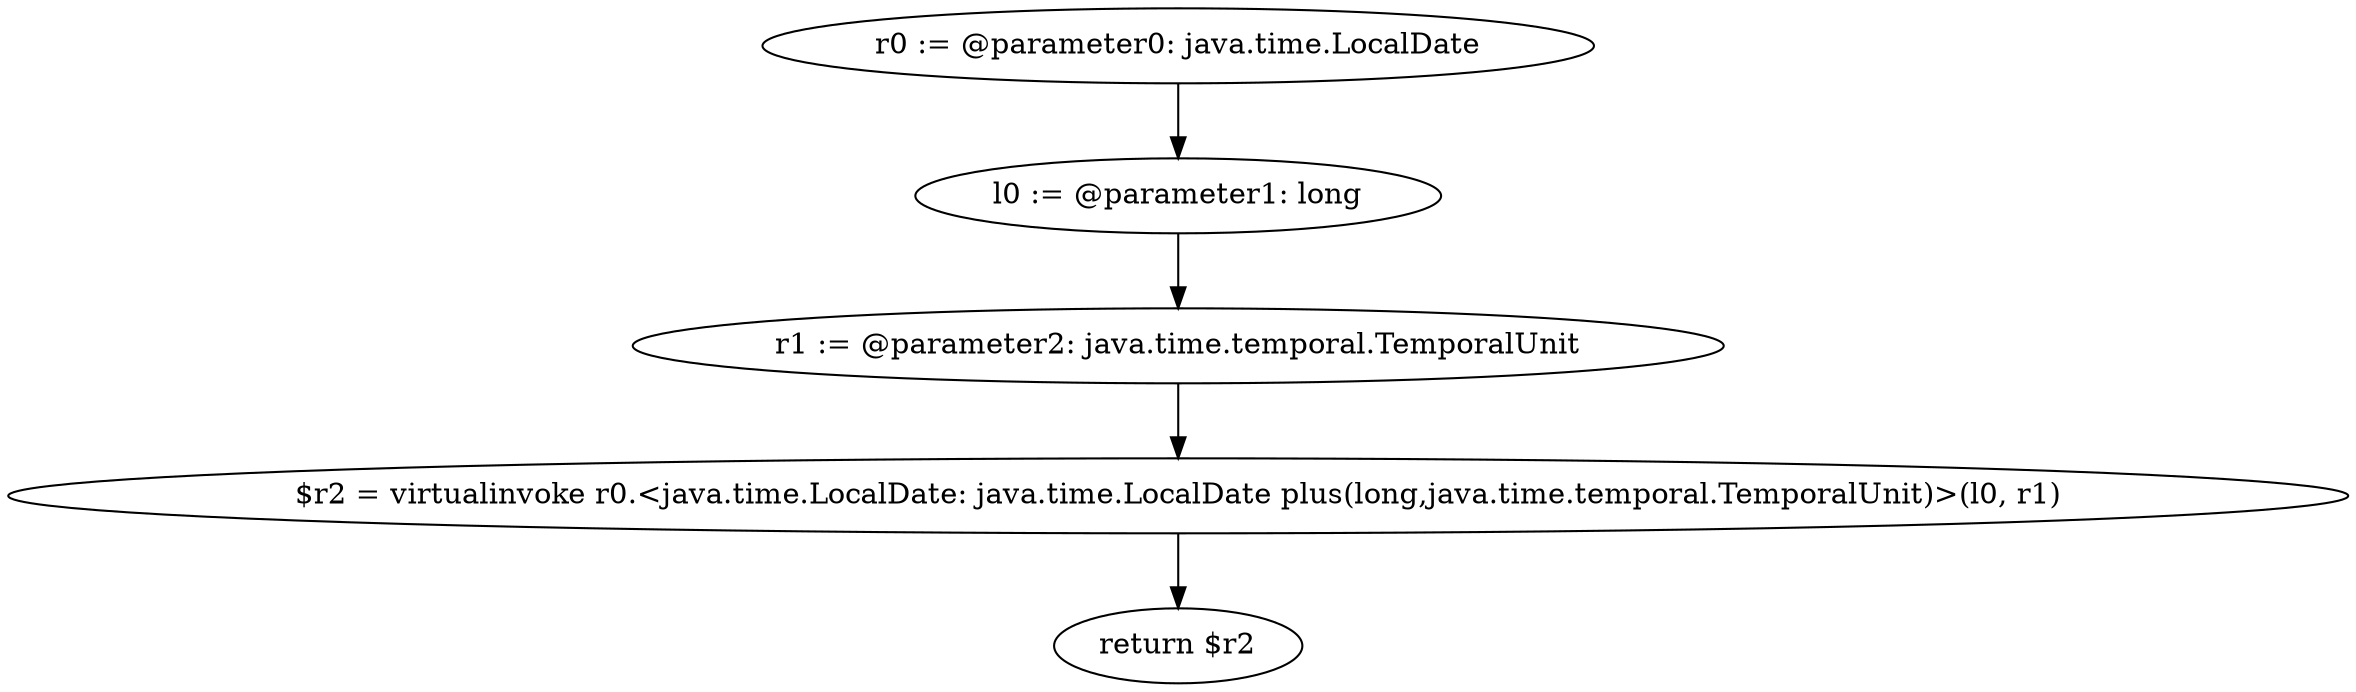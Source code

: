 digraph "unitGraph" {
    "r0 := @parameter0: java.time.LocalDate"
    "l0 := @parameter1: long"
    "r1 := @parameter2: java.time.temporal.TemporalUnit"
    "$r2 = virtualinvoke r0.<java.time.LocalDate: java.time.LocalDate plus(long,java.time.temporal.TemporalUnit)>(l0, r1)"
    "return $r2"
    "r0 := @parameter0: java.time.LocalDate"->"l0 := @parameter1: long";
    "l0 := @parameter1: long"->"r1 := @parameter2: java.time.temporal.TemporalUnit";
    "r1 := @parameter2: java.time.temporal.TemporalUnit"->"$r2 = virtualinvoke r0.<java.time.LocalDate: java.time.LocalDate plus(long,java.time.temporal.TemporalUnit)>(l0, r1)";
    "$r2 = virtualinvoke r0.<java.time.LocalDate: java.time.LocalDate plus(long,java.time.temporal.TemporalUnit)>(l0, r1)"->"return $r2";
}
